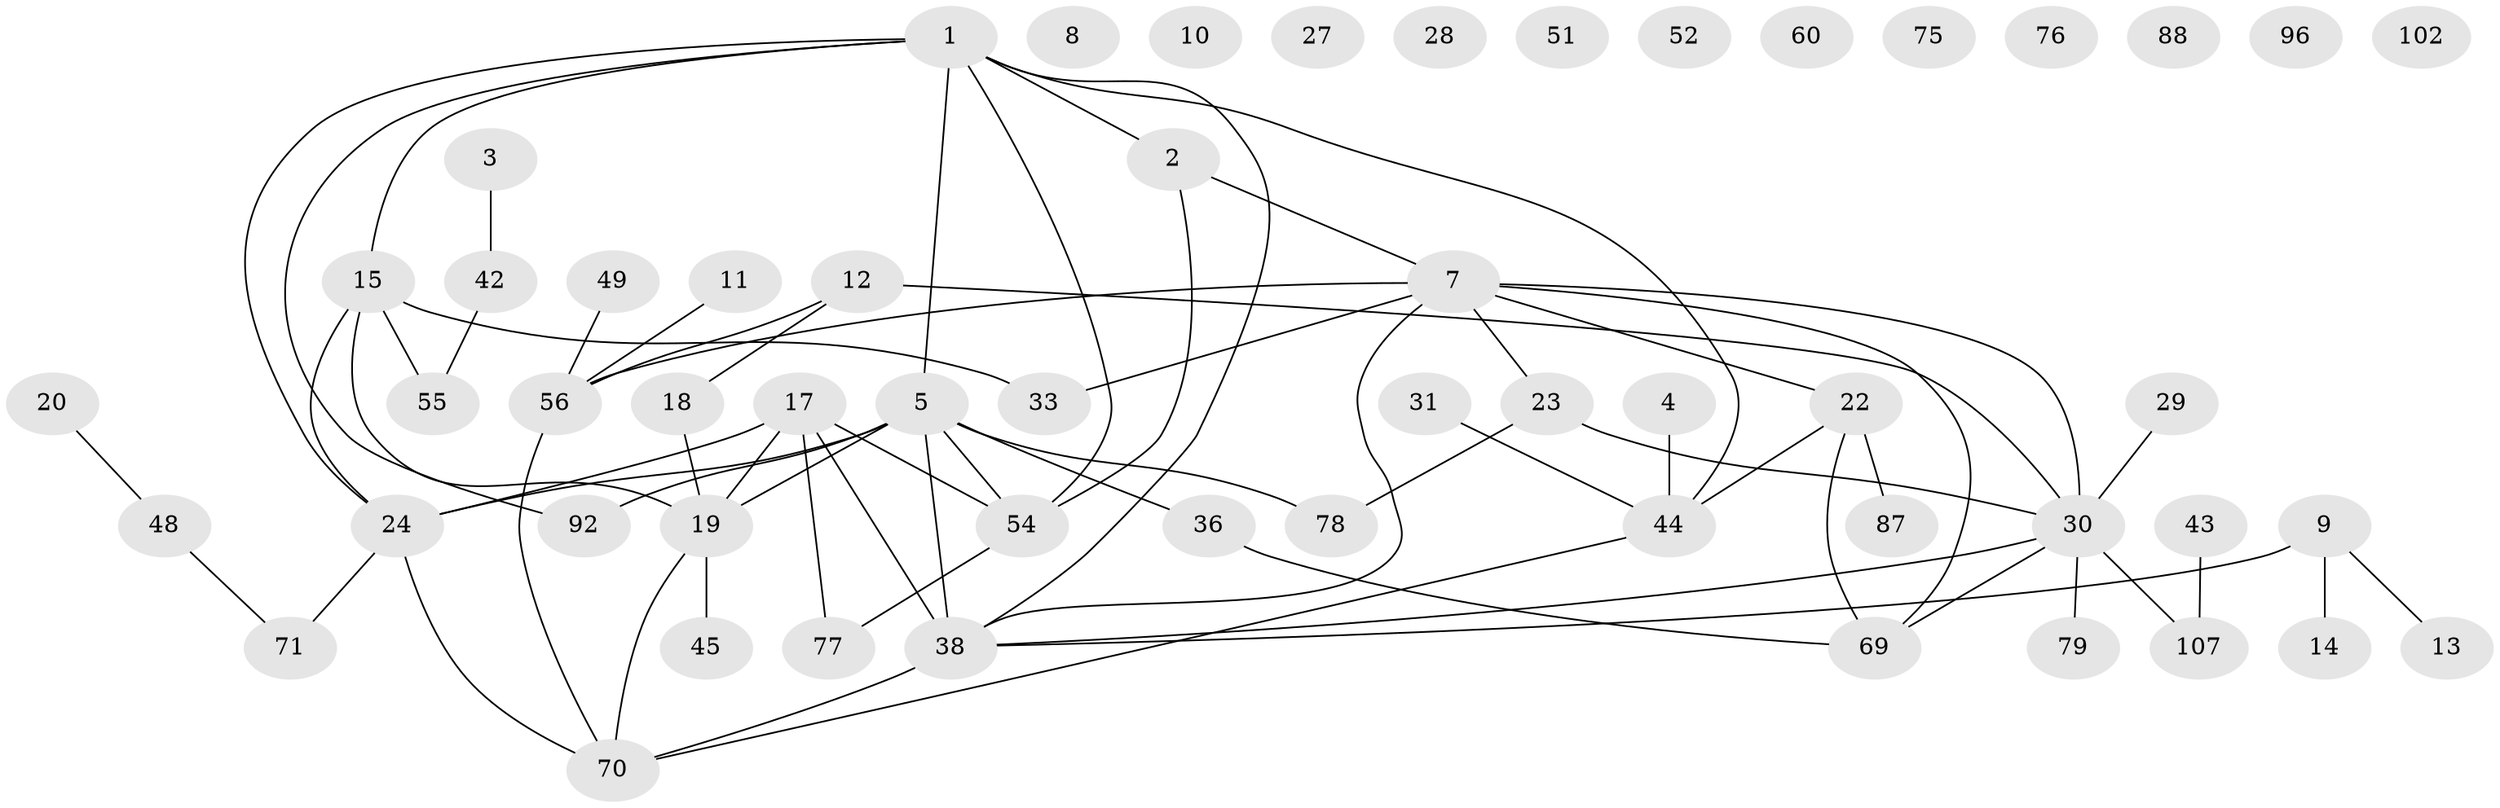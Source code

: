 // original degree distribution, {3: 0.14285714285714285, 2: 0.3684210526315789, 1: 0.21052631578947367, 5: 0.05263157894736842, 0: 0.08270676691729323, 4: 0.12030075187969924, 6: 0.015037593984962405, 8: 0.007518796992481203}
// Generated by graph-tools (version 1.1) at 2025/16/03/04/25 18:16:40]
// undirected, 55 vertices, 68 edges
graph export_dot {
graph [start="1"]
  node [color=gray90,style=filled];
  1 [super="+21+53"];
  2 [super="+112+16"];
  3 [super="+25"];
  4 [super="+130"];
  5 [super="+113+40+6"];
  7 [super="+58+101+63"];
  8;
  9 [super="+90+32"];
  10 [super="+85+61"];
  11 [super="+67+47"];
  12 [super="+35+74"];
  13;
  14;
  15 [super="+80+41"];
  17 [super="+100+59"];
  18 [super="+133+106"];
  19 [super="+64"];
  20;
  22 [super="+26"];
  23 [super="+57+127"];
  24 [super="+46"];
  27;
  28;
  29;
  30 [super="+114+123+34"];
  31 [super="+117"];
  33 [super="+99"];
  36;
  38 [super="+83"];
  42 [super="+128"];
  43 [super="+93"];
  44 [super="+111+50"];
  45 [super="+65+132"];
  48 [super="+73"];
  49;
  51;
  52;
  54 [super="+95+108"];
  55 [super="+82"];
  56 [super="+98"];
  60;
  69 [super="+97+72"];
  70 [super="+122+81"];
  71 [super="+91"];
  75;
  76;
  77 [super="+94"];
  78;
  79;
  87;
  88;
  92;
  96;
  102;
  107 [super="+115"];
  1 -- 38;
  1 -- 24;
  1 -- 44;
  1 -- 2;
  1 -- 92;
  1 -- 54;
  1 -- 15 [weight=2];
  1 -- 5;
  2 -- 7;
  2 -- 54;
  3 -- 42;
  4 -- 44;
  5 -- 38 [weight=3];
  5 -- 24 [weight=2];
  5 -- 19;
  5 -- 36;
  5 -- 78;
  5 -- 54;
  5 -- 92;
  7 -- 22;
  7 -- 38;
  7 -- 23;
  7 -- 69;
  7 -- 56;
  7 -- 33;
  7 -- 30;
  9 -- 38;
  9 -- 13;
  9 -- 14;
  11 -- 56;
  12 -- 30;
  12 -- 56;
  12 -- 18;
  15 -- 55;
  15 -- 33;
  15 -- 19;
  15 -- 24;
  17 -- 24;
  17 -- 54;
  17 -- 77;
  17 -- 38;
  17 -- 19;
  18 -- 19;
  19 -- 70;
  19 -- 45;
  20 -- 48;
  22 -- 44;
  22 -- 87;
  22 -- 69;
  23 -- 78;
  23 -- 30;
  24 -- 71;
  24 -- 70;
  29 -- 30;
  30 -- 79;
  30 -- 107;
  30 -- 38;
  30 -- 69;
  31 -- 44;
  36 -- 69;
  38 -- 70;
  42 -- 55;
  43 -- 107;
  44 -- 70;
  48 -- 71;
  49 -- 56;
  54 -- 77;
  56 -- 70;
}
